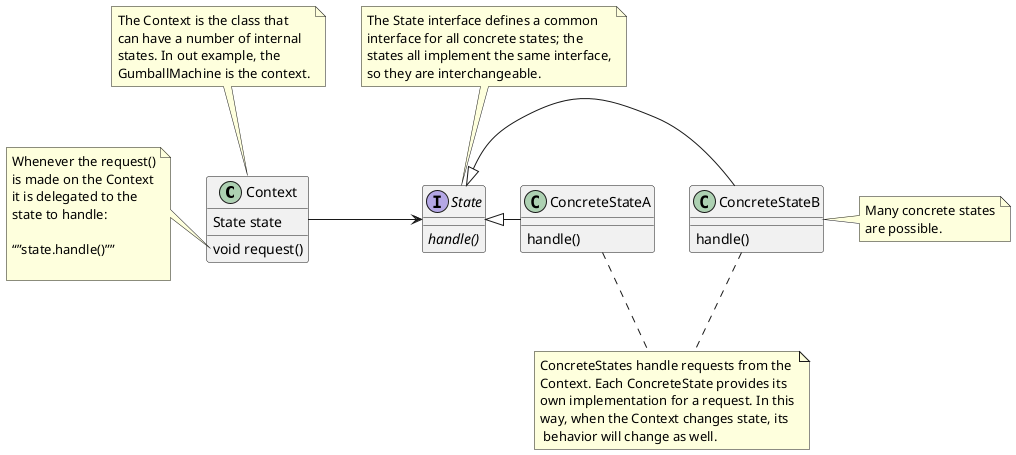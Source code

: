 # Ref https://www.petrockblock.com/2018/09/02/design-patterns-plantuml-state-pattern/

@startuml
class Context {
  void request()
  State state
}
interface State {
  {abstract} handle()
}
together {
  class ConcreteStateB
  class ConcreteStateA
}

ConcreteStateB : handle()
ConcreteStateA : handle()

Context -> State
State <|– ConcreteStateB
State <|– ConcreteStateA

note top of Context
The Context is the class that
can have a number of internal
states. In out example, the
GumballMachine is the context.
end note

note left of Context::request
Whenever the request()
is made on the Context
it is delegated to the
state to handle:

“”state.handle()””

end note

note top of State
The State interface defines a common
interface for all concrete states; the
states all implement the same interface,
so they are interchangeable.
end note

note “ConcreteStates handle requests from the\nContext. Each ConcreteState provides its\nown implementation for a request. In this\nway, when the Context changes state, its\n behavior will change as well.” as n1

ConcreteStateA .. n1
ConcreteStateB .. n1

note right of ConcreteStateB
Many concrete states
are possible.
end note
@enduml
